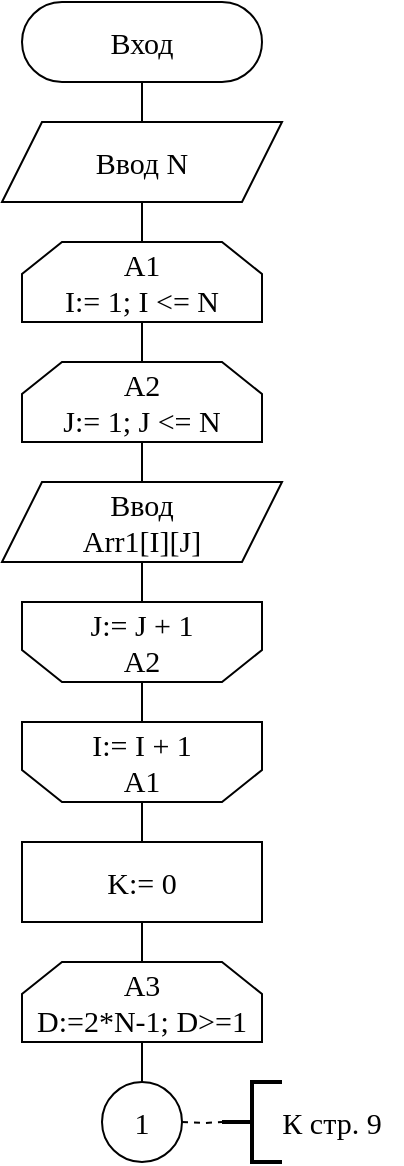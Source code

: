 <mxfile version="15.4.0" type="device" pages="2"><diagram id="TCIKUV_uFUM1SCpNVMf3" name="Страница 1"><mxGraphModel dx="1024" dy="601" grid="1" gridSize="10" guides="1" tooltips="1" connect="1" arrows="1" fold="1" page="1" pageScale="1" pageWidth="827" pageHeight="1169" math="0" shadow="0"><root><mxCell id="0"/><mxCell id="1" parent="0"/><mxCell id="sLN8PxY0TgVYpvhc1Wx7-1" value="Вход" style="rounded=1;whiteSpace=wrap;html=1;arcSize=50;fontFamily=Times New Roman;fontSize=15;" parent="1" vertex="1"><mxGeometry x="40" y="100" width="120" height="40" as="geometry"/></mxCell><mxCell id="sLN8PxY0TgVYpvhc1Wx7-2" value="Ввод N" style="shape=parallelogram;perimeter=parallelogramPerimeter;whiteSpace=wrap;html=1;fixedSize=1;fontFamily=Times New Roman;fontSize=15;" parent="1" vertex="1"><mxGeometry x="30" y="160" width="140" height="40" as="geometry"/></mxCell><mxCell id="sLN8PxY0TgVYpvhc1Wx7-4" value="А1&lt;br style=&quot;font-size: 15px;&quot;&gt;I:= 1; I &amp;lt;= N" style="shape=loopLimit;whiteSpace=wrap;html=1;fontFamily=Times New Roman;fontSize=15;" parent="1" vertex="1"><mxGeometry x="40" y="220" width="120" height="40" as="geometry"/></mxCell><mxCell id="sLN8PxY0TgVYpvhc1Wx7-5" value="А2&lt;br style=&quot;font-size: 15px;&quot;&gt;J:= 1; J &amp;lt;= N" style="shape=loopLimit;whiteSpace=wrap;html=1;fontFamily=Times New Roman;fontSize=15;" parent="1" vertex="1"><mxGeometry x="40" y="280" width="120" height="40" as="geometry"/></mxCell><mxCell id="sLN8PxY0TgVYpvhc1Wx7-6" value="Ввод&lt;br style=&quot;font-size: 15px;&quot;&gt;Arr1[I][J]" style="shape=parallelogram;perimeter=parallelogramPerimeter;whiteSpace=wrap;html=1;fixedSize=1;fontFamily=Times New Roman;fontSize=15;" parent="1" vertex="1"><mxGeometry x="30" y="340" width="140" height="40" as="geometry"/></mxCell><mxCell id="sLN8PxY0TgVYpvhc1Wx7-7" value="J:= J + 1&lt;br style=&quot;font-size: 15px;&quot;&gt;А2" style="shape=loopLimit;whiteSpace=wrap;html=1;direction=west;fontFamily=Times New Roman;fontSize=15;" parent="1" vertex="1"><mxGeometry x="40" y="400" width="120" height="40" as="geometry"/></mxCell><mxCell id="sLN8PxY0TgVYpvhc1Wx7-8" value="I:= I + 1&lt;br style=&quot;font-size: 15px;&quot;&gt;А1" style="shape=loopLimit;whiteSpace=wrap;html=1;direction=west;fontFamily=Times New Roman;fontSize=15;" parent="1" vertex="1"><mxGeometry x="40" y="460" width="120" height="40" as="geometry"/></mxCell><mxCell id="bPgkSiWMgxd-DB5n6Alc-1" value="" style="endArrow=none;html=1;rounded=0;entryX=0.5;entryY=1;entryDx=0;entryDy=0;exitX=0.5;exitY=0;exitDx=0;exitDy=0;fontFamily=Times New Roman;fontSize=15;" parent="1" source="sLN8PxY0TgVYpvhc1Wx7-2" target="sLN8PxY0TgVYpvhc1Wx7-1" edge="1"><mxGeometry width="50" height="50" relative="1" as="geometry"><mxPoint x="230" y="240" as="sourcePoint"/><mxPoint x="280" y="190" as="targetPoint"/></mxGeometry></mxCell><mxCell id="bPgkSiWMgxd-DB5n6Alc-2" value="" style="endArrow=none;html=1;rounded=0;entryX=0.5;entryY=1;entryDx=0;entryDy=0;exitX=0.5;exitY=0;exitDx=0;exitDy=0;fontFamily=Times New Roman;fontSize=15;" parent="1" source="sLN8PxY0TgVYpvhc1Wx7-4" target="sLN8PxY0TgVYpvhc1Wx7-2" edge="1"><mxGeometry width="50" height="50" relative="1" as="geometry"><mxPoint x="230" y="240" as="sourcePoint"/><mxPoint x="280" y="190" as="targetPoint"/></mxGeometry></mxCell><mxCell id="bPgkSiWMgxd-DB5n6Alc-3" value="" style="endArrow=none;html=1;rounded=0;entryX=0.5;entryY=1;entryDx=0;entryDy=0;exitX=0.5;exitY=0;exitDx=0;exitDy=0;fontFamily=Times New Roman;fontSize=15;" parent="1" source="sLN8PxY0TgVYpvhc1Wx7-5" target="sLN8PxY0TgVYpvhc1Wx7-4" edge="1"><mxGeometry width="50" height="50" relative="1" as="geometry"><mxPoint x="230" y="240" as="sourcePoint"/><mxPoint x="280" y="190" as="targetPoint"/></mxGeometry></mxCell><mxCell id="bPgkSiWMgxd-DB5n6Alc-4" value="" style="endArrow=none;html=1;rounded=0;entryX=0.5;entryY=1;entryDx=0;entryDy=0;exitX=0.5;exitY=0;exitDx=0;exitDy=0;fontFamily=Times New Roman;fontSize=15;" parent="1" source="sLN8PxY0TgVYpvhc1Wx7-6" target="sLN8PxY0TgVYpvhc1Wx7-5" edge="1"><mxGeometry width="50" height="50" relative="1" as="geometry"><mxPoint x="230" y="320" as="sourcePoint"/><mxPoint x="280" y="270" as="targetPoint"/></mxGeometry></mxCell><mxCell id="bPgkSiWMgxd-DB5n6Alc-5" value="" style="endArrow=none;html=1;rounded=0;entryX=0.5;entryY=1;entryDx=0;entryDy=0;exitX=0.5;exitY=1;exitDx=0;exitDy=0;fontFamily=Times New Roman;fontSize=15;" parent="1" source="sLN8PxY0TgVYpvhc1Wx7-7" target="sLN8PxY0TgVYpvhc1Wx7-6" edge="1"><mxGeometry width="50" height="50" relative="1" as="geometry"><mxPoint x="230" y="400" as="sourcePoint"/><mxPoint x="280" y="350" as="targetPoint"/></mxGeometry></mxCell><mxCell id="bPgkSiWMgxd-DB5n6Alc-6" value="" style="endArrow=none;html=1;rounded=0;entryX=0.5;entryY=0;entryDx=0;entryDy=0;exitX=0.5;exitY=1;exitDx=0;exitDy=0;fontFamily=Times New Roman;fontSize=15;" parent="1" source="sLN8PxY0TgVYpvhc1Wx7-8" target="sLN8PxY0TgVYpvhc1Wx7-7" edge="1"><mxGeometry width="50" height="50" relative="1" as="geometry"><mxPoint x="230" y="560" as="sourcePoint"/><mxPoint x="280" y="510" as="targetPoint"/></mxGeometry></mxCell><mxCell id="bPgkSiWMgxd-DB5n6Alc-9" value="K:= 0" style="rounded=0;whiteSpace=wrap;html=1;fontFamily=Times New Roman;fontSize=15;" parent="1" vertex="1"><mxGeometry x="40" y="520" width="120" height="40" as="geometry"/></mxCell><mxCell id="bPgkSiWMgxd-DB5n6Alc-11" value="" style="endArrow=none;html=1;rounded=0;entryX=0.5;entryY=0;entryDx=0;entryDy=0;exitX=0.5;exitY=0;exitDx=0;exitDy=0;fontFamily=Times New Roman;fontSize=15;" parent="1" source="bPgkSiWMgxd-DB5n6Alc-9" target="sLN8PxY0TgVYpvhc1Wx7-8" edge="1"><mxGeometry width="50" height="50" relative="1" as="geometry"><mxPoint x="230" y="680" as="sourcePoint"/><mxPoint x="280" y="630" as="targetPoint"/></mxGeometry></mxCell><mxCell id="bPgkSiWMgxd-DB5n6Alc-12" value="" style="endArrow=none;html=1;rounded=0;entryX=0.5;entryY=1;entryDx=0;entryDy=0;exitX=0.5;exitY=0;exitDx=0;exitDy=0;fontFamily=Times New Roman;fontSize=15;" parent="1" source="bPgkSiWMgxd-DB5n6Alc-56" target="bPgkSiWMgxd-DB5n6Alc-9" edge="1"><mxGeometry width="50" height="50" relative="1" as="geometry"><mxPoint x="100" y="680.0" as="sourcePoint"/><mxPoint x="280" y="630" as="targetPoint"/></mxGeometry></mxCell><mxCell id="bPgkSiWMgxd-DB5n6Alc-13" value="1" style="ellipse;whiteSpace=wrap;html=1;aspect=fixed;fontFamily=Times New Roman;fontSize=15;" parent="1" vertex="1"><mxGeometry x="80" y="640" width="40" height="40" as="geometry"/></mxCell><mxCell id="bPgkSiWMgxd-DB5n6Alc-56" value="А3&lt;br style=&quot;font-size: 15px;&quot;&gt;&lt;span style=&quot;text-align: left; font-size: 15px;&quot;&gt;D:=2*N-1; D&amp;gt;=1&lt;/span&gt;" style="shape=loopLimit;whiteSpace=wrap;html=1;fontFamily=Times New Roman;fontSize=15;" parent="1" vertex="1"><mxGeometry x="40" y="580" width="120" height="40" as="geometry"/></mxCell><mxCell id="bPgkSiWMgxd-DB5n6Alc-57" value="" style="endArrow=none;html=1;rounded=0;exitX=0.5;exitY=1;exitDx=0;exitDy=0;entryX=0.5;entryY=0;entryDx=0;entryDy=0;fontFamily=Times New Roman;fontSize=15;" parent="1" source="bPgkSiWMgxd-DB5n6Alc-56" target="bPgkSiWMgxd-DB5n6Alc-13" edge="1"><mxGeometry width="50" height="50" relative="1" as="geometry"><mxPoint x="440" y="120" as="sourcePoint"/><mxPoint x="130" y="750" as="targetPoint"/></mxGeometry></mxCell><mxCell id="STecL7qYTqC8T5xCKrsN-1" value="" style="strokeWidth=2;html=1;shape=mxgraph.flowchart.annotation_2;align=left;fontSize=10;rounded=0;fillColor=none;fontFamily=Times New Roman;" parent="1" vertex="1"><mxGeometry x="140" y="640" width="30" height="40" as="geometry"/></mxCell><mxCell id="STecL7qYTqC8T5xCKrsN-2" value="" style="endArrow=none;dashed=1;html=1;fontSize=10;entryX=0;entryY=0.5;entryPerimeter=0;rounded=0;fontFamily=Times New Roman;edgeStyle=orthogonalEdgeStyle;" parent="1" target="STecL7qYTqC8T5xCKrsN-1" edge="1"><mxGeometry width="50" height="50" relative="1" as="geometry"><mxPoint x="120" y="660" as="sourcePoint"/><mxPoint x="103.5" y="650" as="targetPoint"/></mxGeometry></mxCell><mxCell id="STecL7qYTqC8T5xCKrsN-3" value="К стр. 9" style="text;html=1;strokeColor=none;fillColor=none;align=center;verticalAlign=middle;whiteSpace=wrap;rounded=0;fontFamily=Times New Roman;fontSize=15;" parent="1" vertex="1"><mxGeometry x="160" y="640" width="70" height="40" as="geometry"/></mxCell></root></mxGraphModel></diagram><diagram id="YoP3Ur9xEkLK-MMfClJf" name="Страница 2"><mxGraphModel dx="1463" dy="859" grid="1" gridSize="10" guides="1" tooltips="1" connect="1" arrows="1" fold="1" page="1" pageScale="1" pageWidth="827" pageHeight="1169" math="0" shadow="0"><root><mxCell id="f8eRWf2voDGKJmunbHmH-0"/><mxCell id="f8eRWf2voDGKJmunbHmH-1" parent="f8eRWf2voDGKJmunbHmH-0"/><mxCell id="f8eRWf2voDGKJmunbHmH-2" value="1" style="ellipse;whiteSpace=wrap;html=1;aspect=fixed;fontFamily=Times New Roman;fontSize=15;" parent="f8eRWf2voDGKJmunbHmH-1" vertex="1"><mxGeometry x="240" y="100" width="40" height="40" as="geometry"/></mxCell><mxCell id="f8eRWf2voDGKJmunbHmH-3" value="D &amp;gt;= N" style="rhombus;whiteSpace=wrap;html=1;fontFamily=Times New Roman;fontSize=15;" parent="f8eRWf2voDGKJmunbHmH-1" vertex="1"><mxGeometry x="200" y="160" width="120" height="40" as="geometry"/></mxCell><mxCell id="f8eRWf2voDGKJmunbHmH-4" value="" style="endArrow=none;html=1;rounded=0;entryX=0.5;entryY=1;entryDx=0;entryDy=0;exitX=0.5;exitY=0;exitDx=0;exitDy=0;fontFamily=Times New Roman;fontSize=15;" parent="f8eRWf2voDGKJmunbHmH-1" source="f8eRWf2voDGKJmunbHmH-3" target="f8eRWf2voDGKJmunbHmH-2" edge="1"><mxGeometry width="50" height="50" relative="1" as="geometry"><mxPoint x="300" y="160" as="sourcePoint"/><mxPoint x="260" y="80.0" as="targetPoint"/></mxGeometry></mxCell><mxCell id="f8eRWf2voDGKJmunbHmH-5" value="D mod 2=1" style="rhombus;whiteSpace=wrap;html=1;fontFamily=Times New Roman;fontSize=15;" parent="f8eRWf2voDGKJmunbHmH-1" vertex="1"><mxGeometry x="200" y="220" width="120" height="40" as="geometry"/></mxCell><mxCell id="f8eRWf2voDGKJmunbHmH-6" value="" style="endArrow=none;html=1;rounded=0;entryX=0.5;entryY=1;entryDx=0;entryDy=0;exitX=0.5;exitY=0;exitDx=0;exitDy=0;fontFamily=Times New Roman;fontSize=15;" parent="f8eRWf2voDGKJmunbHmH-1" source="f8eRWf2voDGKJmunbHmH-5" target="f8eRWf2voDGKJmunbHmH-3" edge="1"><mxGeometry width="50" height="50" relative="1" as="geometry"><mxPoint x="290" y="160" as="sourcePoint"/><mxPoint x="340" y="110" as="targetPoint"/></mxGeometry></mxCell><mxCell id="f8eRWf2voDGKJmunbHmH-7" value="А4&lt;br style=&quot;font-size: 15px;&quot;&gt;&lt;span style=&quot;text-align: left; font-size: 15px;&quot;&gt;I:=1; I&amp;lt;=2*N-D&lt;/span&gt;" style="shape=loopLimit;whiteSpace=wrap;html=1;fontFamily=Times New Roman;fontSize=15;" parent="f8eRWf2voDGKJmunbHmH-1" vertex="1"><mxGeometry x="200" y="280" width="120" height="40" as="geometry"/></mxCell><mxCell id="f8eRWf2voDGKJmunbHmH-8" value="" style="endArrow=none;html=1;rounded=0;exitX=0.5;exitY=0;exitDx=0;exitDy=0;entryX=0.5;entryY=1;entryDx=0;entryDy=0;fontFamily=Times New Roman;fontSize=15;" parent="f8eRWf2voDGKJmunbHmH-1" source="f8eRWf2voDGKJmunbHmH-7" target="f8eRWf2voDGKJmunbHmH-5" edge="1"><mxGeometry width="50" height="50" relative="1" as="geometry"><mxPoint x="270" y="270" as="sourcePoint"/><mxPoint x="260" y="250" as="targetPoint"/></mxGeometry></mxCell><mxCell id="f8eRWf2voDGKJmunbHmH-9" value="K:= K + 1" style="rounded=0;whiteSpace=wrap;html=1;fontFamily=Times New Roman;fontSize=15;" parent="f8eRWf2voDGKJmunbHmH-1" vertex="1"><mxGeometry x="200" y="340" width="120" height="40" as="geometry"/></mxCell><mxCell id="f8eRWf2voDGKJmunbHmH-10" value="&lt;span style=&quot;text-align: left; font-size: 15px;&quot;&gt;Arr2[K]:= Arr1[I, I+D-N]&lt;/span&gt;" style="rounded=0;whiteSpace=wrap;html=1;fontFamily=Times New Roman;fontSize=15;" parent="f8eRWf2voDGKJmunbHmH-1" vertex="1"><mxGeometry x="200" y="400" width="120" height="40" as="geometry"/></mxCell><mxCell id="f8eRWf2voDGKJmunbHmH-11" value="I:= I + 1&lt;br style=&quot;font-size: 15px;&quot;&gt;А4" style="shape=loopLimit;whiteSpace=wrap;html=1;direction=west;fontFamily=Times New Roman;fontSize=15;" parent="f8eRWf2voDGKJmunbHmH-1" vertex="1"><mxGeometry x="200" y="460" width="120" height="40" as="geometry"/></mxCell><mxCell id="f8eRWf2voDGKJmunbHmH-12" value="" style="endArrow=none;html=1;rounded=0;entryX=0.5;entryY=1;entryDx=0;entryDy=0;exitX=0.5;exitY=0;exitDx=0;exitDy=0;fontFamily=Times New Roman;fontSize=15;" parent="f8eRWf2voDGKJmunbHmH-1" source="f8eRWf2voDGKJmunbHmH-9" target="f8eRWf2voDGKJmunbHmH-7" edge="1"><mxGeometry width="50" height="50" relative="1" as="geometry"><mxPoint x="340" y="450" as="sourcePoint"/><mxPoint x="390" y="400" as="targetPoint"/></mxGeometry></mxCell><mxCell id="f8eRWf2voDGKJmunbHmH-13" value="" style="endArrow=none;html=1;rounded=0;entryX=0.5;entryY=1;entryDx=0;entryDy=0;exitX=0.5;exitY=0;exitDx=0;exitDy=0;fontFamily=Times New Roman;fontSize=15;" parent="f8eRWf2voDGKJmunbHmH-1" source="f8eRWf2voDGKJmunbHmH-10" target="f8eRWf2voDGKJmunbHmH-9" edge="1"><mxGeometry width="50" height="50" relative="1" as="geometry"><mxPoint x="340" y="450" as="sourcePoint"/><mxPoint x="390" y="400" as="targetPoint"/></mxGeometry></mxCell><mxCell id="f8eRWf2voDGKJmunbHmH-14" value="" style="endArrow=none;html=1;rounded=0;exitX=0.5;exitY=1;exitDx=0;exitDy=0;entryX=0.5;entryY=1;entryDx=0;entryDy=0;fontFamily=Times New Roman;fontSize=15;" parent="f8eRWf2voDGKJmunbHmH-1" source="f8eRWf2voDGKJmunbHmH-11" target="f8eRWf2voDGKJmunbHmH-10" edge="1"><mxGeometry width="50" height="50" relative="1" as="geometry"><mxPoint x="340" y="450" as="sourcePoint"/><mxPoint x="390" y="400" as="targetPoint"/></mxGeometry></mxCell><mxCell id="f8eRWf2voDGKJmunbHmH-15" value="&lt;span style=&quot;text-align: left; font-size: 15px;&quot;&gt;D:=&lt;/span&gt;&lt;span style=&quot;text-align: left; font-size: 15px;&quot;&gt;D-1&lt;/span&gt;&lt;br style=&quot;font-size: 15px;&quot;&gt;А3" style="shape=loopLimit;whiteSpace=wrap;html=1;direction=west;fontFamily=Times New Roman;fontSize=15;" parent="f8eRWf2voDGKJmunbHmH-1" vertex="1"><mxGeometry x="200" y="540" width="120" height="40" as="geometry"/></mxCell><mxCell id="f8eRWf2voDGKJmunbHmH-16" value="" style="endArrow=none;html=1;rounded=0;entryX=0.5;entryY=0;entryDx=0;entryDy=0;exitX=0.5;exitY=0;exitDx=0;exitDy=0;fontFamily=Times New Roman;fontSize=15;" parent="f8eRWf2voDGKJmunbHmH-1" source="f8eRWf2voDGKJmunbHmH-40" target="f8eRWf2voDGKJmunbHmH-15" edge="1"><mxGeometry width="50" height="50" relative="1" as="geometry"><mxPoint x="260" y="720" as="sourcePoint"/><mxPoint x="250" y="750" as="targetPoint"/></mxGeometry></mxCell><mxCell id="f8eRWf2voDGKJmunbHmH-17" value="А5&lt;br style=&quot;font-size: 15px;&quot;&gt;&lt;span style=&quot;text-align: left; font-size: 15px;&quot;&gt;I:=2*N-D; I&amp;gt;=1&lt;/span&gt;" style="shape=loopLimit;whiteSpace=wrap;html=1;fontFamily=Times New Roman;fontSize=15;" parent="f8eRWf2voDGKJmunbHmH-1" vertex="1"><mxGeometry x="360" y="280" width="120" height="40" as="geometry"/></mxCell><mxCell id="f8eRWf2voDGKJmunbHmH-18" value="K:= K + 1" style="rounded=0;whiteSpace=wrap;html=1;fontFamily=Times New Roman;fontSize=15;" parent="f8eRWf2voDGKJmunbHmH-1" vertex="1"><mxGeometry x="360" y="340" width="120" height="40" as="geometry"/></mxCell><mxCell id="f8eRWf2voDGKJmunbHmH-19" value="&lt;span style=&quot;text-align: left; font-size: 15px;&quot;&gt;Arr2[K]:= Arr1[I, I+D-N]&lt;/span&gt;" style="rounded=0;whiteSpace=wrap;html=1;fontFamily=Times New Roman;fontSize=15;" parent="f8eRWf2voDGKJmunbHmH-1" vertex="1"><mxGeometry x="360" y="400" width="120" height="40" as="geometry"/></mxCell><mxCell id="f8eRWf2voDGKJmunbHmH-20" value="I:= I - 1&lt;br style=&quot;font-size: 15px;&quot;&gt;А5" style="shape=loopLimit;whiteSpace=wrap;html=1;direction=west;fontFamily=Times New Roman;fontSize=15;" parent="f8eRWf2voDGKJmunbHmH-1" vertex="1"><mxGeometry x="360" y="460" width="120" height="40" as="geometry"/></mxCell><mxCell id="f8eRWf2voDGKJmunbHmH-21" value="" style="endArrow=none;html=1;rounded=0;entryX=0.5;entryY=1;entryDx=0;entryDy=0;exitX=0.5;exitY=0;exitDx=0;exitDy=0;fontFamily=Times New Roman;fontSize=15;" parent="f8eRWf2voDGKJmunbHmH-1" source="f8eRWf2voDGKJmunbHmH-18" target="f8eRWf2voDGKJmunbHmH-17" edge="1"><mxGeometry width="50" height="50" relative="1" as="geometry"><mxPoint x="500" y="450" as="sourcePoint"/><mxPoint x="550" y="400" as="targetPoint"/></mxGeometry></mxCell><mxCell id="f8eRWf2voDGKJmunbHmH-22" value="" style="endArrow=none;html=1;rounded=0;entryX=0.5;entryY=1;entryDx=0;entryDy=0;exitX=0.5;exitY=0;exitDx=0;exitDy=0;fontFamily=Times New Roman;fontSize=15;" parent="f8eRWf2voDGKJmunbHmH-1" source="f8eRWf2voDGKJmunbHmH-19" target="f8eRWf2voDGKJmunbHmH-18" edge="1"><mxGeometry width="50" height="50" relative="1" as="geometry"><mxPoint x="500" y="450" as="sourcePoint"/><mxPoint x="550" y="400" as="targetPoint"/></mxGeometry></mxCell><mxCell id="f8eRWf2voDGKJmunbHmH-23" value="" style="endArrow=none;html=1;rounded=0;exitX=0.5;exitY=1;exitDx=0;exitDy=0;entryX=0.5;entryY=1;entryDx=0;entryDy=0;fontFamily=Times New Roman;fontSize=15;" parent="f8eRWf2voDGKJmunbHmH-1" source="f8eRWf2voDGKJmunbHmH-20" target="f8eRWf2voDGKJmunbHmH-19" edge="1"><mxGeometry width="50" height="50" relative="1" as="geometry"><mxPoint x="500" y="450" as="sourcePoint"/><mxPoint x="550" y="400" as="targetPoint"/></mxGeometry></mxCell><mxCell id="f8eRWf2voDGKJmunbHmH-24" value="D mod 2=1" style="rhombus;whiteSpace=wrap;html=1;fontFamily=Times New Roman;fontSize=15;" parent="f8eRWf2voDGKJmunbHmH-1" vertex="1"><mxGeometry x="520" y="220" width="120" height="40" as="geometry"/></mxCell><mxCell id="f8eRWf2voDGKJmunbHmH-25" value="А6&lt;br style=&quot;font-size: 15px;&quot;&gt;&lt;span style=&quot;text-align: left; font-size: 15px;&quot;&gt;I:=N-D+1; I&amp;lt;=N&lt;/span&gt;" style="shape=loopLimit;whiteSpace=wrap;html=1;fontFamily=Times New Roman;fontSize=15;" parent="f8eRWf2voDGKJmunbHmH-1" vertex="1"><mxGeometry x="520" y="280" width="120" height="40" as="geometry"/></mxCell><mxCell id="f8eRWf2voDGKJmunbHmH-26" value="" style="endArrow=none;html=1;rounded=0;exitX=0.5;exitY=0;exitDx=0;exitDy=0;entryX=0.5;entryY=1;entryDx=0;entryDy=0;fontFamily=Times New Roman;fontSize=15;" parent="f8eRWf2voDGKJmunbHmH-1" source="f8eRWf2voDGKJmunbHmH-25" target="f8eRWf2voDGKJmunbHmH-24" edge="1"><mxGeometry width="50" height="50" relative="1" as="geometry"><mxPoint x="590" y="270" as="sourcePoint"/><mxPoint x="580" y="250" as="targetPoint"/></mxGeometry></mxCell><mxCell id="f8eRWf2voDGKJmunbHmH-27" value="K:= K + 1" style="rounded=0;whiteSpace=wrap;html=1;fontFamily=Times New Roman;fontSize=15;" parent="f8eRWf2voDGKJmunbHmH-1" vertex="1"><mxGeometry x="520" y="340" width="120" height="40" as="geometry"/></mxCell><mxCell id="f8eRWf2voDGKJmunbHmH-28" value="&lt;span style=&quot;text-align: left; font-size: 15px;&quot;&gt;Arr2[K]:= Arr1[I, I+D-N]&lt;/span&gt;" style="rounded=0;whiteSpace=wrap;html=1;fontFamily=Times New Roman;fontSize=15;" parent="f8eRWf2voDGKJmunbHmH-1" vertex="1"><mxGeometry x="520" y="400" width="120" height="40" as="geometry"/></mxCell><mxCell id="f8eRWf2voDGKJmunbHmH-29" value="I:= I + 1&lt;br style=&quot;font-size: 15px;&quot;&gt;А6" style="shape=loopLimit;whiteSpace=wrap;html=1;direction=west;fontFamily=Times New Roman;fontSize=15;" parent="f8eRWf2voDGKJmunbHmH-1" vertex="1"><mxGeometry x="520" y="460" width="120" height="40" as="geometry"/></mxCell><mxCell id="f8eRWf2voDGKJmunbHmH-30" value="" style="endArrow=none;html=1;rounded=0;entryX=0.5;entryY=1;entryDx=0;entryDy=0;exitX=0.5;exitY=0;exitDx=0;exitDy=0;fontFamily=Times New Roman;fontSize=15;" parent="f8eRWf2voDGKJmunbHmH-1" source="f8eRWf2voDGKJmunbHmH-27" target="f8eRWf2voDGKJmunbHmH-25" edge="1"><mxGeometry width="50" height="50" relative="1" as="geometry"><mxPoint x="660" y="450" as="sourcePoint"/><mxPoint x="710" y="400" as="targetPoint"/></mxGeometry></mxCell><mxCell id="f8eRWf2voDGKJmunbHmH-31" value="" style="endArrow=none;html=1;rounded=0;entryX=0.5;entryY=1;entryDx=0;entryDy=0;exitX=0.5;exitY=0;exitDx=0;exitDy=0;fontFamily=Times New Roman;fontSize=15;" parent="f8eRWf2voDGKJmunbHmH-1" source="f8eRWf2voDGKJmunbHmH-28" target="f8eRWf2voDGKJmunbHmH-27" edge="1"><mxGeometry width="50" height="50" relative="1" as="geometry"><mxPoint x="660" y="450" as="sourcePoint"/><mxPoint x="710" y="400" as="targetPoint"/></mxGeometry></mxCell><mxCell id="f8eRWf2voDGKJmunbHmH-32" value="" style="endArrow=none;html=1;rounded=0;exitX=0.5;exitY=1;exitDx=0;exitDy=0;entryX=0.5;entryY=1;entryDx=0;entryDy=0;fontFamily=Times New Roman;fontSize=15;" parent="f8eRWf2voDGKJmunbHmH-1" source="f8eRWf2voDGKJmunbHmH-29" target="f8eRWf2voDGKJmunbHmH-28" edge="1"><mxGeometry width="50" height="50" relative="1" as="geometry"><mxPoint x="660" y="450" as="sourcePoint"/><mxPoint x="710" y="400" as="targetPoint"/></mxGeometry></mxCell><mxCell id="f8eRWf2voDGKJmunbHmH-33" value="А7&lt;br style=&quot;font-size: 15px;&quot;&gt;&lt;span style=&quot;text-align: left; font-size: 15px;&quot;&gt;I:=N; I&amp;gt;=N-D+1&lt;/span&gt;" style="shape=loopLimit;whiteSpace=wrap;html=1;fontFamily=Times New Roman;fontSize=15;" parent="f8eRWf2voDGKJmunbHmH-1" vertex="1"><mxGeometry x="680" y="280" width="120" height="40" as="geometry"/></mxCell><mxCell id="f8eRWf2voDGKJmunbHmH-34" value="K:= K + 1" style="rounded=0;whiteSpace=wrap;html=1;fontFamily=Times New Roman;fontSize=15;" parent="f8eRWf2voDGKJmunbHmH-1" vertex="1"><mxGeometry x="680" y="340" width="120" height="40" as="geometry"/></mxCell><mxCell id="f8eRWf2voDGKJmunbHmH-35" value="&lt;span style=&quot;text-align: left; font-size: 15px;&quot;&gt;Arr2[K]:= Arr1[I, I+D-N]&lt;/span&gt;" style="rounded=0;whiteSpace=wrap;html=1;fontFamily=Times New Roman;fontSize=15;" parent="f8eRWf2voDGKJmunbHmH-1" vertex="1"><mxGeometry x="680" y="400" width="120" height="40" as="geometry"/></mxCell><mxCell id="f8eRWf2voDGKJmunbHmH-36" value="I:= I - 1&lt;br style=&quot;font-size: 15px;&quot;&gt;А7" style="shape=loopLimit;whiteSpace=wrap;html=1;direction=west;fontFamily=Times New Roman;fontSize=15;" parent="f8eRWf2voDGKJmunbHmH-1" vertex="1"><mxGeometry x="680" y="460" width="120" height="40" as="geometry"/></mxCell><mxCell id="f8eRWf2voDGKJmunbHmH-37" value="" style="endArrow=none;html=1;rounded=0;entryX=0.5;entryY=1;entryDx=0;entryDy=0;exitX=0.5;exitY=0;exitDx=0;exitDy=0;fontFamily=Times New Roman;fontSize=15;" parent="f8eRWf2voDGKJmunbHmH-1" source="f8eRWf2voDGKJmunbHmH-34" target="f8eRWf2voDGKJmunbHmH-33" edge="1"><mxGeometry width="50" height="50" relative="1" as="geometry"><mxPoint x="820" y="450" as="sourcePoint"/><mxPoint x="870" y="400" as="targetPoint"/></mxGeometry></mxCell><mxCell id="f8eRWf2voDGKJmunbHmH-38" value="" style="endArrow=none;html=1;rounded=0;entryX=0.5;entryY=1;entryDx=0;entryDy=0;exitX=0.5;exitY=0;exitDx=0;exitDy=0;fontFamily=Times New Roman;fontSize=15;" parent="f8eRWf2voDGKJmunbHmH-1" source="f8eRWf2voDGKJmunbHmH-35" target="f8eRWf2voDGKJmunbHmH-34" edge="1"><mxGeometry width="50" height="50" relative="1" as="geometry"><mxPoint x="820" y="450" as="sourcePoint"/><mxPoint x="870" y="400" as="targetPoint"/></mxGeometry></mxCell><mxCell id="f8eRWf2voDGKJmunbHmH-39" value="" style="endArrow=none;html=1;rounded=0;exitX=0.5;exitY=1;exitDx=0;exitDy=0;entryX=0.5;entryY=1;entryDx=0;entryDy=0;fontFamily=Times New Roman;fontSize=15;" parent="f8eRWf2voDGKJmunbHmH-1" source="f8eRWf2voDGKJmunbHmH-36" target="f8eRWf2voDGKJmunbHmH-35" edge="1"><mxGeometry width="50" height="50" relative="1" as="geometry"><mxPoint x="820" y="450" as="sourcePoint"/><mxPoint x="870" y="400" as="targetPoint"/></mxGeometry></mxCell><mxCell id="f8eRWf2voDGKJmunbHmH-40" value="А8&lt;br style=&quot;font-size: 15px;&quot;&gt;I:= 1; I &amp;lt;= K" style="shape=loopLimit;whiteSpace=wrap;html=1;fontFamily=Times New Roman;fontSize=15;" parent="f8eRWf2voDGKJmunbHmH-1" vertex="1"><mxGeometry x="200" y="600" width="120" height="40" as="geometry"/></mxCell><mxCell id="f8eRWf2voDGKJmunbHmH-41" value="Вывод Arr2[I]" style="shape=parallelogram;perimeter=parallelogramPerimeter;whiteSpace=wrap;html=1;fixedSize=1;fontFamily=Times New Roman;fontSize=15;" parent="f8eRWf2voDGKJmunbHmH-1" vertex="1"><mxGeometry x="190" y="660" width="140" height="40" as="geometry"/></mxCell><mxCell id="f8eRWf2voDGKJmunbHmH-42" value="I:= I + 1&lt;br style=&quot;font-size: 15px;&quot;&gt;А8" style="shape=loopLimit;whiteSpace=wrap;html=1;direction=west;fontFamily=Times New Roman;fontSize=15;" parent="f8eRWf2voDGKJmunbHmH-1" vertex="1"><mxGeometry x="200" y="720" width="120" height="40" as="geometry"/></mxCell><mxCell id="f8eRWf2voDGKJmunbHmH-43" value="" style="endArrow=none;html=1;rounded=0;entryX=0.5;entryY=1;entryDx=0;entryDy=0;exitX=0.5;exitY=0;exitDx=0;exitDy=0;fontFamily=Times New Roman;fontSize=15;" parent="f8eRWf2voDGKJmunbHmH-1" source="f8eRWf2voDGKJmunbHmH-41" target="f8eRWf2voDGKJmunbHmH-40" edge="1"><mxGeometry width="50" height="50" relative="1" as="geometry"><mxPoint x="390" y="760" as="sourcePoint"/><mxPoint x="440" y="710" as="targetPoint"/></mxGeometry></mxCell><mxCell id="f8eRWf2voDGKJmunbHmH-44" value="" style="endArrow=none;html=1;rounded=0;entryX=0.5;entryY=1;entryDx=0;entryDy=0;exitX=0.5;exitY=1;exitDx=0;exitDy=0;fontFamily=Times New Roman;fontSize=15;" parent="f8eRWf2voDGKJmunbHmH-1" source="f8eRWf2voDGKJmunbHmH-42" target="f8eRWf2voDGKJmunbHmH-41" edge="1"><mxGeometry width="50" height="50" relative="1" as="geometry"><mxPoint x="390" y="840" as="sourcePoint"/><mxPoint x="440" y="790" as="targetPoint"/></mxGeometry></mxCell><mxCell id="f8eRWf2voDGKJmunbHmH-45" value="Выход" style="rounded=1;whiteSpace=wrap;html=1;arcSize=50;fontFamily=Times New Roman;fontSize=15;" parent="f8eRWf2voDGKJmunbHmH-1" vertex="1"><mxGeometry x="200" y="780" width="120" height="40" as="geometry"/></mxCell><mxCell id="f8eRWf2voDGKJmunbHmH-46" value="" style="endArrow=none;html=1;rounded=0;exitX=0.5;exitY=0;exitDx=0;exitDy=0;entryX=0.5;entryY=0;entryDx=0;entryDy=0;fontFamily=Times New Roman;fontSize=15;" parent="f8eRWf2voDGKJmunbHmH-1" source="f8eRWf2voDGKJmunbHmH-45" target="f8eRWf2voDGKJmunbHmH-42" edge="1"><mxGeometry width="50" height="50" relative="1" as="geometry"><mxPoint x="200" y="890" as="sourcePoint"/><mxPoint x="260" y="930" as="targetPoint"/></mxGeometry></mxCell><mxCell id="f8eRWf2voDGKJmunbHmH-47" value="Да" style="text;html=1;strokeColor=none;fillColor=none;align=center;verticalAlign=middle;whiteSpace=wrap;rounded=0;fontFamily=Times New Roman;fontSize=15;" parent="f8eRWf2voDGKJmunbHmH-1" vertex="1"><mxGeometry x="260" y="200" width="30" height="20" as="geometry"/></mxCell><mxCell id="f8eRWf2voDGKJmunbHmH-48" value="Да" style="text;html=1;strokeColor=none;fillColor=none;align=center;verticalAlign=middle;whiteSpace=wrap;rounded=0;fontFamily=Times New Roman;fontSize=15;" parent="f8eRWf2voDGKJmunbHmH-1" vertex="1"><mxGeometry x="260" y="260" width="30" height="20" as="geometry"/></mxCell><mxCell id="f8eRWf2voDGKJmunbHmH-49" value="Да" style="text;html=1;strokeColor=none;fillColor=none;align=center;verticalAlign=middle;whiteSpace=wrap;rounded=0;fontFamily=Times New Roman;fontSize=15;" parent="f8eRWf2voDGKJmunbHmH-1" vertex="1"><mxGeometry x="580" y="260" width="30" height="20" as="geometry"/></mxCell><mxCell id="f8eRWf2voDGKJmunbHmH-50" value="Нет" style="text;html=1;strokeColor=none;fillColor=none;align=center;verticalAlign=middle;whiteSpace=wrap;rounded=0;fontFamily=Times New Roman;fontSize=15;" parent="f8eRWf2voDGKJmunbHmH-1" vertex="1"><mxGeometry x="320" y="220" width="30" height="20" as="geometry"/></mxCell><mxCell id="f8eRWf2voDGKJmunbHmH-51" value="Нет" style="text;html=1;strokeColor=none;fillColor=none;align=center;verticalAlign=middle;whiteSpace=wrap;rounded=0;fontFamily=Times New Roman;fontSize=15;" parent="f8eRWf2voDGKJmunbHmH-1" vertex="1"><mxGeometry x="320" y="160" width="30" height="20" as="geometry"/></mxCell><mxCell id="f8eRWf2voDGKJmunbHmH-52" value="Нет" style="text;html=1;strokeColor=none;fillColor=none;align=center;verticalAlign=middle;whiteSpace=wrap;rounded=0;fontFamily=Times New Roman;fontSize=15;" parent="f8eRWf2voDGKJmunbHmH-1" vertex="1"><mxGeometry x="640" y="220" width="30" height="20" as="geometry"/></mxCell><mxCell id="f8eRWf2voDGKJmunbHmH-53" value="" style="endArrow=openThin;html=1;fontFamily=Times New Roman;fontSize=15;endFill=0;exitX=1;exitY=0.5;exitDx=0;exitDy=0;rounded=0;entryX=0.5;entryY=0;entryDx=0;entryDy=0;" parent="f8eRWf2voDGKJmunbHmH-1" source="f8eRWf2voDGKJmunbHmH-5" target="f8eRWf2voDGKJmunbHmH-17" edge="1"><mxGeometry width="50" height="50" relative="1" as="geometry"><mxPoint x="350" y="380" as="sourcePoint"/><mxPoint x="470" y="380" as="targetPoint"/><Array as="points"><mxPoint x="420" y="240"/></Array></mxGeometry></mxCell><mxCell id="f8eRWf2voDGKJmunbHmH-54" value="" style="endArrow=openThin;html=1;fontFamily=Times New Roman;fontSize=15;endFill=0;exitX=1;exitY=0.5;exitDx=0;exitDy=0;rounded=0;entryX=0.5;entryY=0;entryDx=0;entryDy=0;" parent="f8eRWf2voDGKJmunbHmH-1" source="f8eRWf2voDGKJmunbHmH-24" target="f8eRWf2voDGKJmunbHmH-33" edge="1"><mxGeometry width="50" height="50" relative="1" as="geometry"><mxPoint x="350" y="380" as="sourcePoint"/><mxPoint x="470" y="380" as="targetPoint"/><Array as="points"><mxPoint x="740" y="240"/></Array></mxGeometry></mxCell><mxCell id="f8eRWf2voDGKJmunbHmH-55" value="" style="endArrow=openThin;html=1;fontFamily=Times New Roman;fontSize=15;endFill=0;exitX=0.5;exitY=0;exitDx=0;exitDy=0;rounded=0;" parent="f8eRWf2voDGKJmunbHmH-1" source="f8eRWf2voDGKJmunbHmH-20" edge="1"><mxGeometry width="50" height="50" relative="1" as="geometry"><mxPoint x="350" y="380" as="sourcePoint"/><mxPoint x="420" y="520" as="targetPoint"/><Array as="points"><mxPoint x="420" y="520"/></Array></mxGeometry></mxCell><mxCell id="f8eRWf2voDGKJmunbHmH-56" value="" style="endArrow=openThin;html=1;fontFamily=Times New Roman;fontSize=15;endFill=0;exitX=0.5;exitY=0;exitDx=0;exitDy=0;rounded=0;" parent="f8eRWf2voDGKJmunbHmH-1" source="f8eRWf2voDGKJmunbHmH-36" edge="1"><mxGeometry width="50" height="50" relative="1" as="geometry"><mxPoint x="350" y="380" as="sourcePoint"/><mxPoint x="260" y="520" as="targetPoint"/><Array as="points"><mxPoint x="740" y="520"/><mxPoint x="500" y="520"/></Array></mxGeometry></mxCell><mxCell id="f8eRWf2voDGKJmunbHmH-58" value="" style="endArrow=openThin;html=1;fontFamily=Times New Roman;fontSize=15;endFill=0;exitX=0.5;exitY=0;exitDx=0;exitDy=0;rounded=0;entryX=0.5;entryY=1;entryDx=0;entryDy=0;" parent="f8eRWf2voDGKJmunbHmH-1" source="f8eRWf2voDGKJmunbHmH-11" edge="1" target="f8eRWf2voDGKJmunbHmH-15"><mxGeometry width="50" height="50" relative="1" as="geometry"><mxPoint x="350" y="580" as="sourcePoint"/><mxPoint x="260.0" y="560" as="targetPoint"/><Array as="points"/></mxGeometry></mxCell><mxCell id="f8eRWf2voDGKJmunbHmH-59" value="" style="endArrow=openThin;html=1;fontFamily=Times New Roman;fontSize=15;endFill=0;exitX=1;exitY=0.5;exitDx=0;exitDy=0;rounded=0;entryX=0.5;entryY=0;entryDx=0;entryDy=0;" parent="f8eRWf2voDGKJmunbHmH-1" source="f8eRWf2voDGKJmunbHmH-3" target="f8eRWf2voDGKJmunbHmH-24" edge="1"><mxGeometry width="50" height="50" relative="1" as="geometry"><mxPoint x="350" y="180" as="sourcePoint"/><mxPoint x="470" y="180" as="targetPoint"/><Array as="points"><mxPoint x="580" y="180"/></Array></mxGeometry></mxCell><mxCell id="f8eRWf2voDGKJmunbHmH-60" value="" style="strokeWidth=2;html=1;shape=mxgraph.flowchart.annotation_2;align=left;fontSize=15;rounded=0;fillColor=none;fontFamily=Times New Roman;" parent="f8eRWf2voDGKJmunbHmH-1" vertex="1"><mxGeometry x="300" y="100" width="30" height="40" as="geometry"/></mxCell><mxCell id="f8eRWf2voDGKJmunbHmH-61" value="" style="endArrow=none;dashed=1;html=1;fontSize=15;entryX=0;entryY=0.5;entryPerimeter=0;rounded=0;edgeStyle=orthogonalEdgeStyle;fontFamily=Times New Roman;" parent="f8eRWf2voDGKJmunbHmH-1" target="f8eRWf2voDGKJmunbHmH-60" edge="1"><mxGeometry width="50" height="50" relative="1" as="geometry"><mxPoint x="280.0" y="120" as="sourcePoint"/><mxPoint x="263.5" y="110" as="targetPoint"/></mxGeometry></mxCell><mxCell id="f8eRWf2voDGKJmunbHmH-62" value="Из стр. 8" style="text;html=1;strokeColor=none;fillColor=none;align=center;verticalAlign=middle;whiteSpace=wrap;rounded=0;fontSize=15;fontFamily=Times New Roman;" parent="f8eRWf2voDGKJmunbHmH-1" vertex="1"><mxGeometry x="320" y="100" width="60" height="40" as="geometry"/></mxCell><mxCell id="Bz0WLfS6HzQR6p-rhyhs-0" value="" style="endArrow=openThin;html=1;fontFamily=Times New Roman;fontSize=15;endFill=0;exitX=0.5;exitY=0;exitDx=0;exitDy=0;rounded=0;" edge="1" parent="f8eRWf2voDGKJmunbHmH-1"><mxGeometry width="50" height="50" relative="1" as="geometry"><mxPoint x="580" y="500" as="sourcePoint"/><mxPoint x="580" y="520" as="targetPoint"/><Array as="points"><mxPoint x="580" y="520"/></Array></mxGeometry></mxCell></root></mxGraphModel></diagram></mxfile>